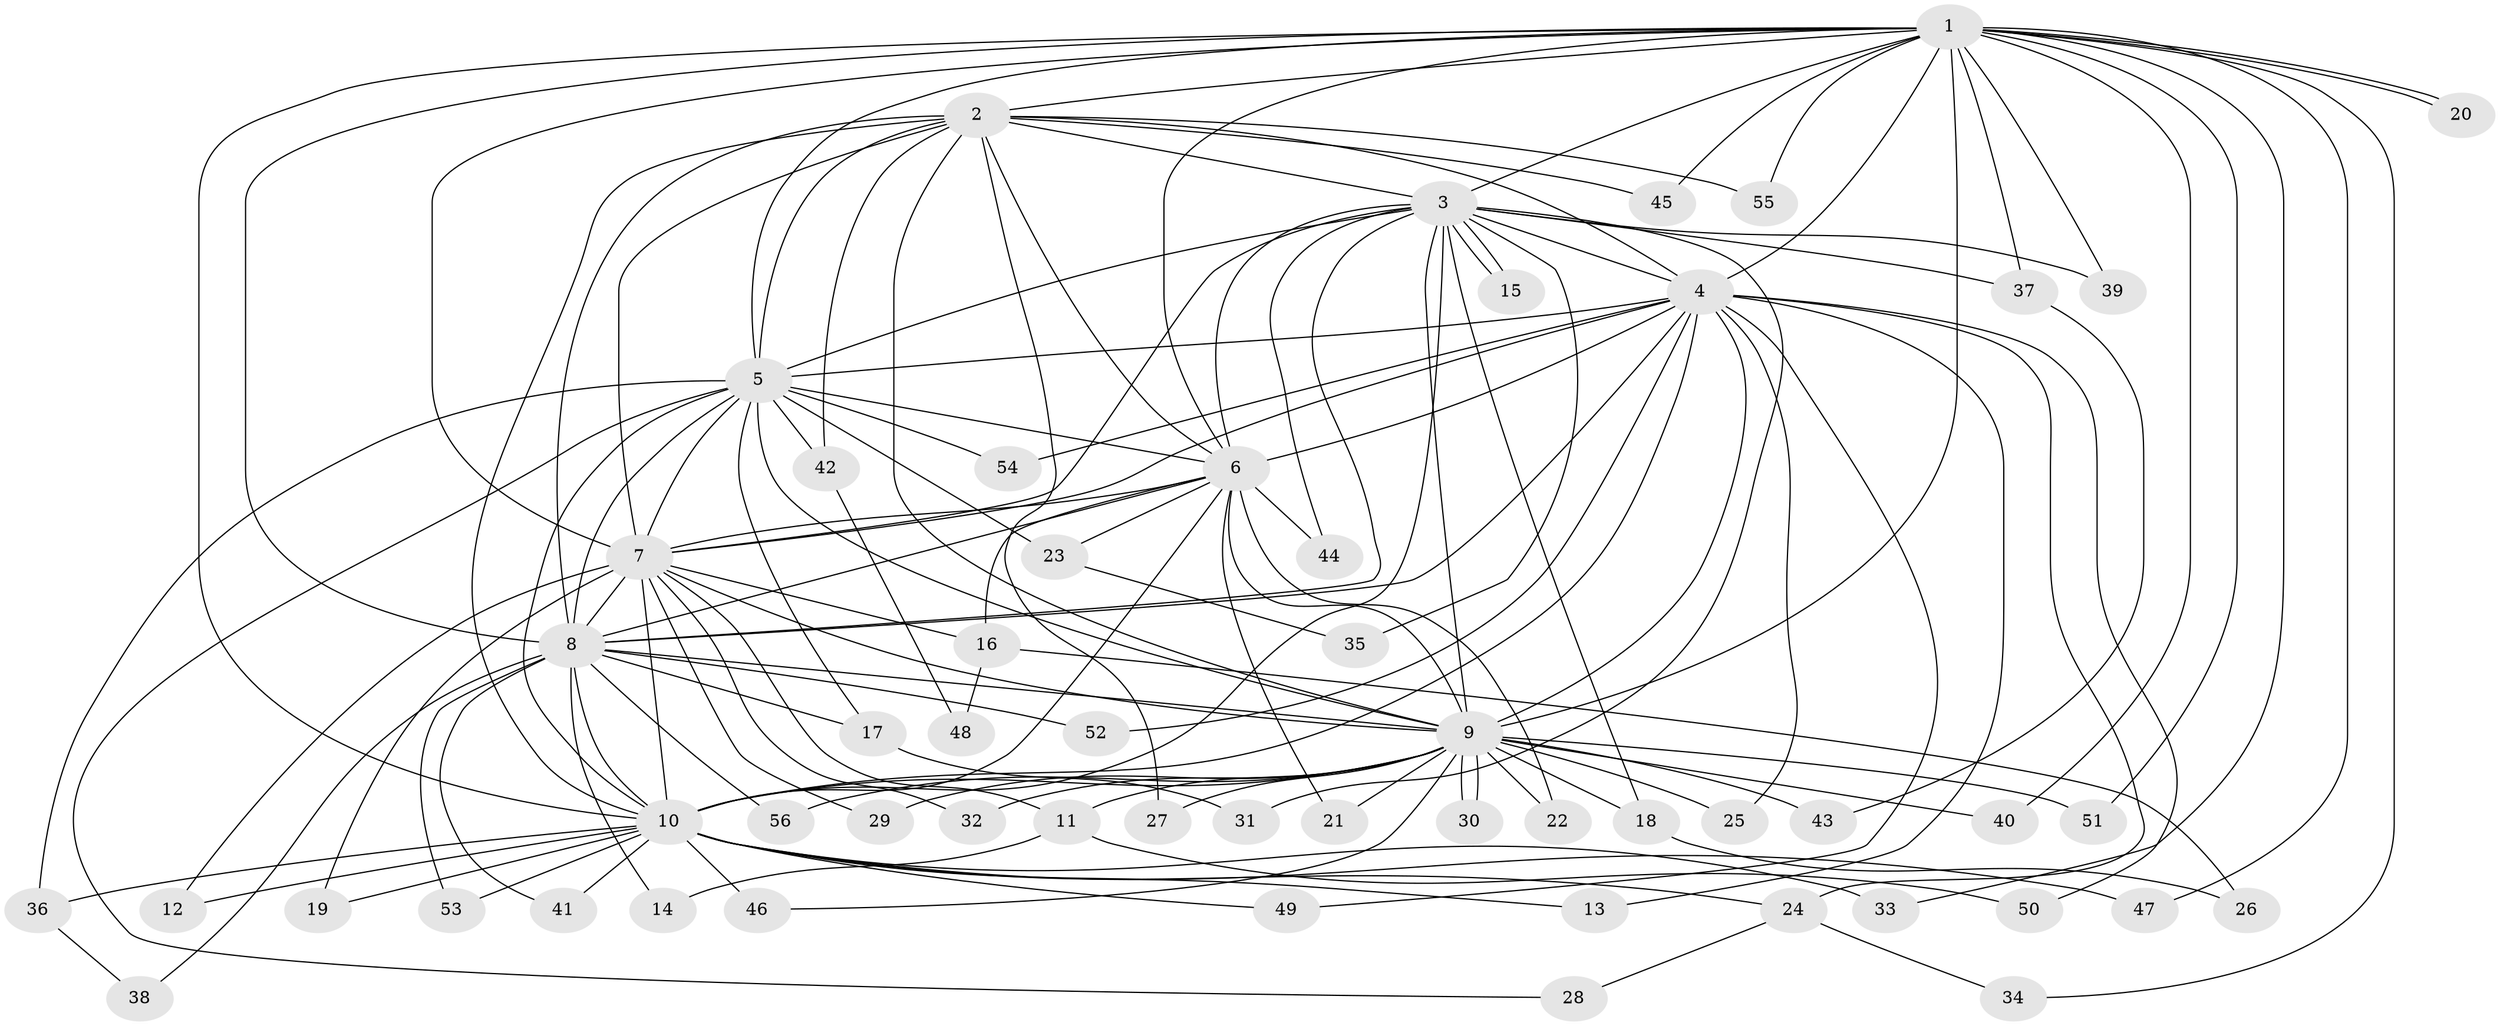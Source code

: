 // coarse degree distribution, {16: 0.058823529411764705, 12: 0.029411764705882353, 4: 0.08823529411764706, 10: 0.029411764705882353, 2: 0.38235294117647056, 3: 0.17647058823529413, 20: 0.029411764705882353, 1: 0.08823529411764706, 14: 0.029411764705882353, 11: 0.029411764705882353, 13: 0.058823529411764705}
// Generated by graph-tools (version 1.1) at 2025/36/03/04/25 23:36:28]
// undirected, 56 vertices, 137 edges
graph export_dot {
  node [color=gray90,style=filled];
  1;
  2;
  3;
  4;
  5;
  6;
  7;
  8;
  9;
  10;
  11;
  12;
  13;
  14;
  15;
  16;
  17;
  18;
  19;
  20;
  21;
  22;
  23;
  24;
  25;
  26;
  27;
  28;
  29;
  30;
  31;
  32;
  33;
  34;
  35;
  36;
  37;
  38;
  39;
  40;
  41;
  42;
  43;
  44;
  45;
  46;
  47;
  48;
  49;
  50;
  51;
  52;
  53;
  54;
  55;
  56;
  1 -- 2;
  1 -- 3;
  1 -- 4;
  1 -- 5;
  1 -- 6;
  1 -- 7;
  1 -- 8;
  1 -- 9;
  1 -- 10;
  1 -- 20;
  1 -- 20;
  1 -- 33;
  1 -- 34;
  1 -- 37;
  1 -- 39;
  1 -- 40;
  1 -- 45;
  1 -- 47;
  1 -- 51;
  1 -- 55;
  2 -- 3;
  2 -- 4;
  2 -- 5;
  2 -- 6;
  2 -- 7;
  2 -- 8;
  2 -- 9;
  2 -- 10;
  2 -- 27;
  2 -- 42;
  2 -- 45;
  2 -- 55;
  3 -- 4;
  3 -- 5;
  3 -- 6;
  3 -- 7;
  3 -- 8;
  3 -- 9;
  3 -- 10;
  3 -- 15;
  3 -- 15;
  3 -- 18;
  3 -- 31;
  3 -- 35;
  3 -- 37;
  3 -- 39;
  3 -- 44;
  4 -- 5;
  4 -- 6;
  4 -- 7;
  4 -- 8;
  4 -- 9;
  4 -- 10;
  4 -- 13;
  4 -- 24;
  4 -- 25;
  4 -- 49;
  4 -- 50;
  4 -- 52;
  4 -- 54;
  5 -- 6;
  5 -- 7;
  5 -- 8;
  5 -- 9;
  5 -- 10;
  5 -- 17;
  5 -- 23;
  5 -- 28;
  5 -- 36;
  5 -- 42;
  5 -- 54;
  6 -- 7;
  6 -- 8;
  6 -- 9;
  6 -- 10;
  6 -- 16;
  6 -- 21;
  6 -- 22;
  6 -- 23;
  6 -- 44;
  7 -- 8;
  7 -- 9;
  7 -- 10;
  7 -- 11;
  7 -- 12;
  7 -- 16;
  7 -- 19;
  7 -- 29;
  7 -- 32;
  8 -- 9;
  8 -- 10;
  8 -- 14;
  8 -- 17;
  8 -- 38;
  8 -- 41;
  8 -- 52;
  8 -- 53;
  8 -- 56;
  9 -- 10;
  9 -- 11;
  9 -- 18;
  9 -- 21;
  9 -- 22;
  9 -- 25;
  9 -- 27;
  9 -- 29;
  9 -- 30;
  9 -- 30;
  9 -- 32;
  9 -- 40;
  9 -- 43;
  9 -- 46;
  9 -- 51;
  9 -- 56;
  10 -- 12;
  10 -- 13;
  10 -- 19;
  10 -- 24;
  10 -- 33;
  10 -- 36;
  10 -- 41;
  10 -- 46;
  10 -- 47;
  10 -- 49;
  10 -- 53;
  11 -- 14;
  11 -- 50;
  16 -- 26;
  16 -- 48;
  17 -- 31;
  18 -- 26;
  23 -- 35;
  24 -- 28;
  24 -- 34;
  36 -- 38;
  37 -- 43;
  42 -- 48;
}
